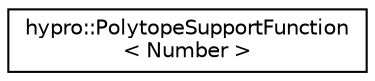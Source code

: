 digraph "Graphical Class Hierarchy"
{
  edge [fontname="Helvetica",fontsize="10",labelfontname="Helvetica",labelfontsize="10"];
  node [fontname="Helvetica",fontsize="10",shape=record];
  rankdir="LR";
  Node0 [label="hypro::PolytopeSupportFunction\l\< Number \>",height=0.2,width=0.4,color="black", fillcolor="white", style="filled",URL="$classhypro_1_1PolytopeSupportFunction.html"];
}
